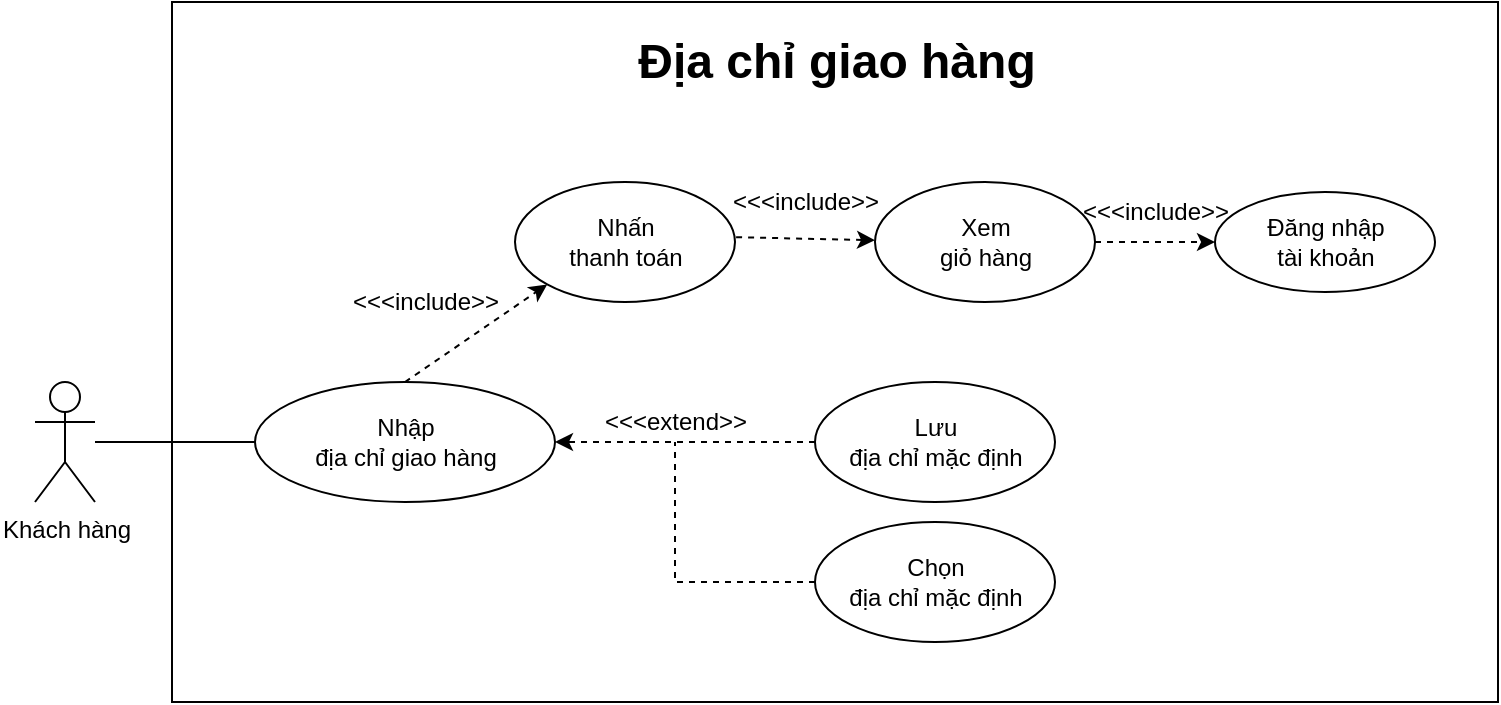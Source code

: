 <mxfile version="13.0.1" type="device" pages="3"><diagram id="4OD0_DVe3Bw9kGk0gl2-" name="usecase1"><mxGraphModel dx="1035" dy="531" grid="1" gridSize="10" guides="1" tooltips="1" connect="1" arrows="1" fold="1" page="1" pageScale="1" pageWidth="850" pageHeight="1100" math="0" shadow="0"><root><mxCell id="0"/><mxCell id="1" parent="0"/><mxCell id="9BuSd-ORyazihVW4_Uah-1" value="" style="whiteSpace=wrap;html=1;resizable=1;resizeWidth=1;resizeHeight=1;expand=1;" vertex="1" parent="1"><mxGeometry x="122" y="30" width="663" height="350" as="geometry"/></mxCell><mxCell id="9BuSd-ORyazihVW4_Uah-3" value="Khách hàng" style="shape=umlActor;verticalLabelPosition=bottom;labelBackgroundColor=#ffffff;verticalAlign=top;html=1;outlineConnect=0;" vertex="1" parent="1"><mxGeometry x="53.5" y="220" width="30" height="60" as="geometry"/></mxCell><mxCell id="9BuSd-ORyazihVW4_Uah-12" value="&lt;div&gt;Nhập &lt;br&gt;&lt;/div&gt;&lt;div&gt;địa chỉ giao hàng&lt;/div&gt;" style="ellipse;whiteSpace=wrap;html=1;" vertex="1" parent="1"><mxGeometry x="163.5" y="220" width="150" height="60" as="geometry"/></mxCell><mxCell id="9BuSd-ORyazihVW4_Uah-14" value="&lt;div&gt;Xem &lt;br&gt;&lt;/div&gt;&lt;div&gt;giỏ hàng&lt;/div&gt;" style="ellipse;whiteSpace=wrap;html=1;" vertex="1" parent="1"><mxGeometry x="473.5" y="120" width="110" height="60" as="geometry"/></mxCell><mxCell id="9BuSd-ORyazihVW4_Uah-28" value="&lt;div&gt;Nhấn&lt;br&gt;&lt;/div&gt;&lt;div&gt;thanh toán &lt;br&gt;&lt;/div&gt;" style="ellipse;whiteSpace=wrap;html=1;" vertex="1" parent="1"><mxGeometry x="293.5" y="120" width="110" height="60" as="geometry"/></mxCell><mxCell id="9BuSd-ORyazihVW4_Uah-18" value="&lt;div&gt;Đăng nhập&lt;/div&gt;&lt;div&gt; tài khoản&lt;/div&gt;" style="ellipse;whiteSpace=wrap;html=1;" vertex="1" parent="1"><mxGeometry x="643.5" y="125" width="110" height="50" as="geometry"/></mxCell><mxCell id="9BuSd-ORyazihVW4_Uah-20" value="Địa chỉ giao hàng" style="text;strokeColor=none;fillColor=none;html=1;fontSize=24;fontStyle=1;verticalAlign=middle;align=center;" vertex="1" parent="1"><mxGeometry x="403.5" y="40" width="100" height="40" as="geometry"/></mxCell><mxCell id="9BuSd-ORyazihVW4_Uah-21" value="&amp;lt;&amp;lt;&amp;lt;include&amp;gt;&amp;gt;" style="text;html=1;strokeColor=none;fillColor=none;align=center;verticalAlign=middle;whiteSpace=wrap;rounded=0;" vertex="1" parent="1"><mxGeometry x="593.5" y="125" width="40" height="20" as="geometry"/></mxCell><mxCell id="9BuSd-ORyazihVW4_Uah-22" value="&amp;lt;&amp;lt;&amp;lt;include&amp;gt;&amp;gt;" style="text;html=1;strokeColor=none;fillColor=none;align=center;verticalAlign=middle;whiteSpace=wrap;rounded=0;" vertex="1" parent="1"><mxGeometry x="418.5" y="120" width="40" height="20" as="geometry"/></mxCell><mxCell id="9BuSd-ORyazihVW4_Uah-25" value="" style="endArrow=none;html=1;entryX=0;entryY=0.5;entryDx=0;entryDy=0;" edge="1" parent="1" source="9BuSd-ORyazihVW4_Uah-3" target="9BuSd-ORyazihVW4_Uah-12"><mxGeometry width="50" height="50" relative="1" as="geometry"><mxPoint x="173.5" y="130" as="sourcePoint"/><mxPoint x="223.5" y="80" as="targetPoint"/></mxGeometry></mxCell><mxCell id="9BuSd-ORyazihVW4_Uah-26" value="" style="endArrow=classic;html=1;dashed=1;exitX=1;exitY=0.5;exitDx=0;exitDy=0;entryX=0;entryY=0.5;entryDx=0;entryDy=0;" edge="1" parent="1" source="9BuSd-ORyazihVW4_Uah-14" target="9BuSd-ORyazihVW4_Uah-18"><mxGeometry width="50" height="50" relative="1" as="geometry"><mxPoint x="493.505" y="148.938" as="sourcePoint"/><mxPoint x="570.839" y="111.063" as="targetPoint"/></mxGeometry></mxCell><mxCell id="9BuSd-ORyazihVW4_Uah-27" value="&lt;div&gt;Lưu &lt;br&gt;&lt;/div&gt;&lt;div&gt;địa chỉ mặc định&lt;br&gt;&lt;/div&gt;" style="ellipse;whiteSpace=wrap;html=1;" vertex="1" parent="1"><mxGeometry x="443.5" y="220" width="120" height="60" as="geometry"/></mxCell><mxCell id="9BuSd-ORyazihVW4_Uah-31" value="" style="endArrow=classic;html=1;dashed=1;exitX=1.005;exitY=0.46;exitDx=0;exitDy=0;exitPerimeter=0;" edge="1" parent="1" source="9BuSd-ORyazihVW4_Uah-28" target="9BuSd-ORyazihVW4_Uah-14"><mxGeometry width="50" height="50" relative="1" as="geometry"><mxPoint x="461.411" y="158.787" as="sourcePoint"/><mxPoint x="529.487" y="122.678" as="targetPoint"/></mxGeometry></mxCell><mxCell id="9BuSd-ORyazihVW4_Uah-32" value="&amp;lt;&amp;lt;&amp;lt;include&amp;gt;&amp;gt;" style="text;html=1;strokeColor=none;fillColor=none;align=center;verticalAlign=middle;whiteSpace=wrap;rounded=0;" vertex="1" parent="1"><mxGeometry x="228.5" y="170" width="40" height="20" as="geometry"/></mxCell><mxCell id="9BuSd-ORyazihVW4_Uah-33" value="" style="endArrow=classic;html=1;dashed=1;exitX=0.5;exitY=0;exitDx=0;exitDy=0;entryX=0;entryY=1;entryDx=0;entryDy=0;" edge="1" parent="1" source="9BuSd-ORyazihVW4_Uah-12" target="9BuSd-ORyazihVW4_Uah-28"><mxGeometry width="50" height="50" relative="1" as="geometry"><mxPoint x="313.501" y="219.997" as="sourcePoint"/><mxPoint x="373.296" y="191.013" as="targetPoint"/></mxGeometry></mxCell><mxCell id="9BuSd-ORyazihVW4_Uah-34" value="" style="endArrow=classic;html=1;dashed=1;exitX=0;exitY=0.5;exitDx=0;exitDy=0;entryX=1;entryY=0.5;entryDx=0;entryDy=0;" edge="1" parent="1" source="9BuSd-ORyazihVW4_Uah-27" target="9BuSd-ORyazihVW4_Uah-12"><mxGeometry width="50" height="50" relative="1" as="geometry"><mxPoint x="302.39" y="350.0" as="sourcePoint"/><mxPoint x="373.499" y="301.213" as="targetPoint"/></mxGeometry></mxCell><mxCell id="9BuSd-ORyazihVW4_Uah-35" value="&amp;lt;&amp;lt;&amp;lt;extend&amp;gt;&amp;gt;" style="text;html=1;strokeColor=none;fillColor=none;align=center;verticalAlign=middle;whiteSpace=wrap;rounded=0;" vertex="1" parent="1"><mxGeometry x="353.5" y="230" width="40" height="20" as="geometry"/></mxCell><mxCell id="9BuSd-ORyazihVW4_Uah-54" value="" style="rounded=0;orthogonalLoop=1;jettySize=auto;html=1;endArrow=none;endFill=0;entryX=0.5;entryY=1;entryDx=0;entryDy=0;dashed=1;edgeStyle=orthogonalEdgeStyle;" edge="1" parent="1" source="9BuSd-ORyazihVW4_Uah-52" target="9BuSd-ORyazihVW4_Uah-35"><mxGeometry relative="1" as="geometry"><mxPoint x="353.5" y="320.0" as="targetPoint"/></mxGeometry></mxCell><mxCell id="9BuSd-ORyazihVW4_Uah-52" value="&lt;div&gt;Chọn &lt;br&gt;&lt;/div&gt;&lt;div&gt;địa chỉ mặc định&lt;br&gt;&lt;/div&gt;" style="ellipse;whiteSpace=wrap;html=1;" vertex="1" parent="1"><mxGeometry x="443.5" y="290" width="120" height="60" as="geometry"/></mxCell></root></mxGraphModel></diagram><diagram id="ptssnIx615_VuWhtZI76" name="usecase2"><mxGraphModel dx="880" dy="451" grid="1" gridSize="10" guides="1" tooltips="1" connect="1" arrows="1" fold="1" page="1" pageScale="1" pageWidth="850" pageHeight="1100" math="0" shadow="0"><root><mxCell id="Jzq1xagr0u7CVlTdhDcG-0"/><mxCell id="Jzq1xagr0u7CVlTdhDcG-1" parent="Jzq1xagr0u7CVlTdhDcG-0"/><mxCell id="ESvvrTZGQCT5TZj05NjV-0" value="" style="rounded=0;whiteSpace=wrap;html=1;" vertex="1" parent="Jzq1xagr0u7CVlTdhDcG-1"><mxGeometry x="94.25" y="430" width="661.5" height="650" as="geometry"/></mxCell><mxCell id="ESvvrTZGQCT5TZj05NjV-1" value="" style="edgeStyle=elbowEdgeStyle;rounded=0;orthogonalLoop=1;jettySize=auto;html=1;endArrow=classic;endFill=1;dashed=1;" edge="1" parent="Jzq1xagr0u7CVlTdhDcG-1" source="ESvvrTZGQCT5TZj05NjV-2" target="ESvvrTZGQCT5TZj05NjV-18"><mxGeometry relative="1" as="geometry"/></mxCell><mxCell id="ESvvrTZGQCT5TZj05NjV-2" value="&lt;div&gt;Chọn&lt;/div&gt;&lt;div&gt;phương thức thanh toán&lt;br&gt;&lt;/div&gt;" style="ellipse;whiteSpace=wrap;html=1;" vertex="1" parent="Jzq1xagr0u7CVlTdhDcG-1"><mxGeometry x="126.5" y="671" width="150" height="70" as="geometry"/></mxCell><mxCell id="ESvvrTZGQCT5TZj05NjV-3" value="" style="rounded=0;orthogonalLoop=1;jettySize=auto;html=1;endArrow=block;endFill=0;entryX=0.69;entryY=0.011;entryDx=0;entryDy=0;entryPerimeter=0;" edge="1" parent="Jzq1xagr0u7CVlTdhDcG-1" source="ESvvrTZGQCT5TZj05NjV-4" target="ESvvrTZGQCT5TZj05NjV-2"><mxGeometry relative="1" as="geometry"><mxPoint x="270.0" y="816" as="targetPoint"/></mxGeometry></mxCell><mxCell id="ESvvrTZGQCT5TZj05NjV-4" value="&lt;div&gt;Trả bằng &lt;br&gt;&lt;/div&gt;&lt;div&gt;tiền mặt&lt;/div&gt;" style="ellipse;whiteSpace=wrap;html=1;" vertex="1" parent="Jzq1xagr0u7CVlTdhDcG-1"><mxGeometry x="290" y="521" width="120" height="60" as="geometry"/></mxCell><mxCell id="ESvvrTZGQCT5TZj05NjV-5" value="" style="edgeStyle=elbowEdgeStyle;rounded=0;orthogonalLoop=1;jettySize=auto;html=1;endArrow=classic;endFill=1;dashed=1;" edge="1" parent="Jzq1xagr0u7CVlTdhDcG-1" source="ESvvrTZGQCT5TZj05NjV-7" target="ESvvrTZGQCT5TZj05NjV-12"><mxGeometry relative="1" as="geometry"/></mxCell><mxCell id="ESvvrTZGQCT5TZj05NjV-6" value="" style="edgeStyle=none;rounded=0;orthogonalLoop=1;jettySize=auto;html=1;endArrow=block;endFill=0;" edge="1" parent="Jzq1xagr0u7CVlTdhDcG-1" source="ESvvrTZGQCT5TZj05NjV-7" target="ESvvrTZGQCT5TZj05NjV-2"><mxGeometry relative="1" as="geometry"/></mxCell><mxCell id="ESvvrTZGQCT5TZj05NjV-7" value="&lt;div&gt;Trả bằng &lt;br&gt;&lt;/div&gt;&lt;div&gt;thẻ ngân hàng&lt;br&gt;&lt;/div&gt;" style="ellipse;whiteSpace=wrap;html=1;" vertex="1" parent="Jzq1xagr0u7CVlTdhDcG-1"><mxGeometry x="290" y="612" width="120" height="50" as="geometry"/></mxCell><mxCell id="ESvvrTZGQCT5TZj05NjV-8" value="" style="edgeStyle=none;rounded=0;orthogonalLoop=1;jettySize=auto;html=1;endArrow=block;endFill=0;entryX=0.727;entryY=0.947;entryDx=0;entryDy=0;entryPerimeter=0;exitX=0;exitY=0;exitDx=0;exitDy=0;" edge="1" parent="Jzq1xagr0u7CVlTdhDcG-1" source="ESvvrTZGQCT5TZj05NjV-10" target="ESvvrTZGQCT5TZj05NjV-2"><mxGeometry relative="1" as="geometry"><mxPoint x="263" y="865" as="targetPoint"/></mxGeometry></mxCell><mxCell id="ESvvrTZGQCT5TZj05NjV-9" value="" style="edgeStyle=none;rounded=0;orthogonalLoop=1;jettySize=auto;html=1;endArrow=classic;endFill=1;dashed=1;" edge="1" parent="Jzq1xagr0u7CVlTdhDcG-1" source="ESvvrTZGQCT5TZj05NjV-10" target="ESvvrTZGQCT5TZj05NjV-23"><mxGeometry relative="1" as="geometry"/></mxCell><mxCell id="ESvvrTZGQCT5TZj05NjV-10" value="&lt;div&gt;Trả bằng &lt;br&gt;&lt;/div&gt;&lt;div&gt;paypal&lt;br&gt;&lt;/div&gt;" style="ellipse;whiteSpace=wrap;html=1;" vertex="1" parent="Jzq1xagr0u7CVlTdhDcG-1"><mxGeometry x="300" y="910" width="120" height="50" as="geometry"/></mxCell><mxCell id="ESvvrTZGQCT5TZj05NjV-11" value="" style="edgeStyle=none;rounded=0;orthogonalLoop=1;jettySize=auto;html=1;endArrow=none;endFill=0;entryX=0.5;entryY=0.5;entryDx=0;entryDy=0;entryPerimeter=0;" edge="1" parent="Jzq1xagr0u7CVlTdhDcG-1" source="ESvvrTZGQCT5TZj05NjV-12" target="ESvvrTZGQCT5TZj05NjV-27"><mxGeometry relative="1" as="geometry"><mxPoint x="740" y="646.0" as="targetPoint"/></mxGeometry></mxCell><mxCell id="Zin9r82eFBBswPQdqQRn-3" value="" style="edgeStyle=none;rounded=0;orthogonalLoop=1;jettySize=auto;html=1;endArrow=classic;endFill=1;dashed=1;" edge="1" parent="Jzq1xagr0u7CVlTdhDcG-1" source="ESvvrTZGQCT5TZj05NjV-12" target="Zin9r82eFBBswPQdqQRn-1"><mxGeometry relative="1" as="geometry"/></mxCell><mxCell id="ESvvrTZGQCT5TZj05NjV-12" value="&lt;div&gt;Xác thực &lt;br&gt;&lt;/div&gt;&lt;div&gt;thẻ ATM&lt;br&gt;&lt;/div&gt;" style="ellipse;whiteSpace=wrap;html=1;" vertex="1" parent="Jzq1xagr0u7CVlTdhDcG-1"><mxGeometry x="480" y="612" width="120" height="50" as="geometry"/></mxCell><mxCell id="ESvvrTZGQCT5TZj05NjV-13" value="" style="edgeStyle=none;rounded=0;orthogonalLoop=1;jettySize=auto;html=1;endArrow=block;endFill=0;entryX=1;entryY=1;entryDx=0;entryDy=0;" edge="1" parent="Jzq1xagr0u7CVlTdhDcG-1" source="ESvvrTZGQCT5TZj05NjV-15" target="ESvvrTZGQCT5TZj05NjV-2"><mxGeometry relative="1" as="geometry"><mxPoint x="263" y="795" as="targetPoint"/></mxGeometry></mxCell><mxCell id="ESvvrTZGQCT5TZj05NjV-14" value="" style="edgeStyle=none;rounded=0;orthogonalLoop=1;jettySize=auto;html=1;endArrow=classic;endFill=1;dashed=1;" edge="1" parent="Jzq1xagr0u7CVlTdhDcG-1" source="ESvvrTZGQCT5TZj05NjV-15" target="ESvvrTZGQCT5TZj05NjV-21"><mxGeometry relative="1" as="geometry"/></mxCell><mxCell id="ESvvrTZGQCT5TZj05NjV-15" value="&lt;div&gt;Trả bằng &lt;br&gt;&lt;/div&gt;&lt;div&gt;visa&lt;br&gt;&lt;/div&gt;" style="ellipse;whiteSpace=wrap;html=1;" vertex="1" parent="Jzq1xagr0u7CVlTdhDcG-1"><mxGeometry x="291.5" y="821" width="120" height="50" as="geometry"/></mxCell><mxCell id="ESvvrTZGQCT5TZj05NjV-16" value="" style="edgeStyle=elbowEdgeStyle;rounded=0;orthogonalLoop=1;jettySize=auto;html=1;endArrow=none;endFill=0;" edge="1" parent="Jzq1xagr0u7CVlTdhDcG-1" source="ESvvrTZGQCT5TZj05NjV-17" target="ESvvrTZGQCT5TZj05NjV-2"><mxGeometry relative="1" as="geometry"/></mxCell><mxCell id="ESvvrTZGQCT5TZj05NjV-17" value="Khách hàng" style="shape=umlActor;verticalLabelPosition=bottom;labelBackgroundColor=#ffffff;verticalAlign=top;html=1;outlineConnect=0;" vertex="1" parent="Jzq1xagr0u7CVlTdhDcG-1"><mxGeometry x="30" y="676" width="30" height="60" as="geometry"/></mxCell><mxCell id="ESvvrTZGQCT5TZj05NjV-18" value="&lt;div&gt;Nhập &lt;br&gt;&lt;/div&gt;&lt;div&gt;địa chỉ giao hàng&lt;/div&gt;" style="ellipse;whiteSpace=wrap;html=1;" vertex="1" parent="Jzq1xagr0u7CVlTdhDcG-1"><mxGeometry x="120" y="480" width="150" height="60" as="geometry"/></mxCell><mxCell id="ESvvrTZGQCT5TZj05NjV-19" value="&amp;lt;&amp;lt;&amp;lt;include&amp;gt;&amp;gt;" style="text;html=1;strokeColor=none;fillColor=none;align=center;verticalAlign=middle;whiteSpace=wrap;rounded=0;" vertex="1" parent="Jzq1xagr0u7CVlTdhDcG-1"><mxGeometry x="140.0" y="590" width="40" height="20" as="geometry"/></mxCell><mxCell id="ESvvrTZGQCT5TZj05NjV-20" value="" style="edgeStyle=none;rounded=0;orthogonalLoop=1;jettySize=auto;html=1;endArrow=none;endFill=0;entryX=0.5;entryY=0.5;entryDx=0;entryDy=0;entryPerimeter=0;" edge="1" parent="Jzq1xagr0u7CVlTdhDcG-1" source="ESvvrTZGQCT5TZj05NjV-21" target="ESvvrTZGQCT5TZj05NjV-27"><mxGeometry relative="1" as="geometry"><mxPoint x="740" y="795" as="targetPoint"/></mxGeometry></mxCell><mxCell id="Zin9r82eFBBswPQdqQRn-4" value="" style="edgeStyle=none;rounded=0;orthogonalLoop=1;jettySize=auto;html=1;dashed=1;endArrow=classic;endFill=1;" edge="1" parent="Jzq1xagr0u7CVlTdhDcG-1" source="ESvvrTZGQCT5TZj05NjV-21" target="Zin9r82eFBBswPQdqQRn-1"><mxGeometry relative="1" as="geometry"/></mxCell><mxCell id="ESvvrTZGQCT5TZj05NjV-21" value="&lt;div&gt;Xác thực &lt;br&gt;&lt;/div&gt;&lt;div&gt;thẻ visa&lt;br&gt;&lt;/div&gt;" style="ellipse;whiteSpace=wrap;html=1;" vertex="1" parent="Jzq1xagr0u7CVlTdhDcG-1"><mxGeometry x="480" y="821" width="120" height="50" as="geometry"/></mxCell><mxCell id="ESvvrTZGQCT5TZj05NjV-22" value="" style="edgeStyle=none;rounded=0;orthogonalLoop=1;jettySize=auto;html=1;endArrow=none;endFill=0;entryX=0.5;entryY=0.5;entryDx=0;entryDy=0;entryPerimeter=0;" edge="1" parent="Jzq1xagr0u7CVlTdhDcG-1" source="ESvvrTZGQCT5TZj05NjV-23" target="ESvvrTZGQCT5TZj05NjV-28"><mxGeometry relative="1" as="geometry"><mxPoint x="740" y="885" as="targetPoint"/></mxGeometry></mxCell><mxCell id="Zin9r82eFBBswPQdqQRn-8" value="" style="edgeStyle=none;rounded=0;orthogonalLoop=1;jettySize=auto;html=1;dashed=1;endArrow=classic;endFill=1;" edge="1" parent="Jzq1xagr0u7CVlTdhDcG-1" source="ESvvrTZGQCT5TZj05NjV-23" target="Zin9r82eFBBswPQdqQRn-7"><mxGeometry relative="1" as="geometry"/></mxCell><mxCell id="ESvvrTZGQCT5TZj05NjV-23" value="&lt;div&gt;Xác thực &lt;br&gt;&lt;/div&gt;&lt;div&gt;tài khoản paypal&lt;br&gt;&lt;/div&gt;" style="ellipse;whiteSpace=wrap;html=1;" vertex="1" parent="Jzq1xagr0u7CVlTdhDcG-1"><mxGeometry x="490" y="910" width="120" height="50" as="geometry"/></mxCell><mxCell id="ESvvrTZGQCT5TZj05NjV-24" value="&amp;lt;&amp;lt;&amp;lt;include&amp;gt;&amp;gt;" style="text;html=1;strokeColor=none;fillColor=none;align=center;verticalAlign=middle;whiteSpace=wrap;rounded=0;" vertex="1" parent="Jzq1xagr0u7CVlTdhDcG-1"><mxGeometry x="425" y="612" width="40" height="20" as="geometry"/></mxCell><mxCell id="ESvvrTZGQCT5TZj05NjV-25" value="&amp;lt;&amp;lt;&amp;lt;include&amp;gt;&amp;gt;" style="text;html=1;strokeColor=none;fillColor=none;align=center;verticalAlign=middle;whiteSpace=wrap;rounded=0;" vertex="1" parent="Jzq1xagr0u7CVlTdhDcG-1"><mxGeometry x="428.5" y="821" width="40" height="20" as="geometry"/></mxCell><mxCell id="ESvvrTZGQCT5TZj05NjV-26" value="&amp;lt;&amp;lt;&amp;lt;include&amp;gt;&amp;gt;" style="text;html=1;strokeColor=none;fillColor=none;align=center;verticalAlign=middle;whiteSpace=wrap;rounded=0;" vertex="1" parent="Jzq1xagr0u7CVlTdhDcG-1"><mxGeometry x="438.5" y="910" width="40" height="20" as="geometry"/></mxCell><mxCell id="ESvvrTZGQCT5TZj05NjV-27" value="Ngân hàng" style="shape=umlActor;verticalLabelPosition=bottom;labelBackgroundColor=#ffffff;verticalAlign=top;html=1;outlineConnect=0;" vertex="1" parent="Jzq1xagr0u7CVlTdhDcG-1"><mxGeometry x="785" y="681" width="30" height="60" as="geometry"/></mxCell><mxCell id="ESvvrTZGQCT5TZj05NjV-28" value="Paypal" style="shape=umlActor;verticalLabelPosition=bottom;labelBackgroundColor=#ffffff;verticalAlign=top;html=1;outlineConnect=0;" vertex="1" parent="Jzq1xagr0u7CVlTdhDcG-1"><mxGeometry x="785" y="855" width="30" height="60" as="geometry"/></mxCell><mxCell id="ESvvrTZGQCT5TZj05NjV-29" value="Phương thức thanh toán" style="text;strokeColor=none;fillColor=none;html=1;fontSize=24;fontStyle=1;verticalAlign=middle;align=center;" vertex="1" parent="Jzq1xagr0u7CVlTdhDcG-1"><mxGeometry x="358.5" y="440" width="100" height="40" as="geometry"/></mxCell><mxCell id="Zin9r82eFBBswPQdqQRn-1" value="&lt;div&gt;Nhập&lt;/div&gt;&lt;div&gt;thông tin thẻ&lt;br&gt;&lt;/div&gt;" style="ellipse;whiteSpace=wrap;html=1;" vertex="1" parent="Jzq1xagr0u7CVlTdhDcG-1"><mxGeometry x="480" y="710" width="120" height="50" as="geometry"/></mxCell><mxCell id="Zin9r82eFBBswPQdqQRn-5" value="&amp;lt;&amp;lt;&amp;lt;include&amp;gt;&amp;gt;" style="text;html=1;strokeColor=none;fillColor=none;align=center;verticalAlign=middle;whiteSpace=wrap;rounded=0;" vertex="1" parent="Jzq1xagr0u7CVlTdhDcG-1"><mxGeometry x="480" y="681" width="40" height="20" as="geometry"/></mxCell><mxCell id="Zin9r82eFBBswPQdqQRn-6" value="&amp;lt;&amp;lt;&amp;lt;include&amp;gt;&amp;gt;" style="text;html=1;strokeColor=none;fillColor=none;align=center;verticalAlign=middle;whiteSpace=wrap;rounded=0;" vertex="1" parent="Jzq1xagr0u7CVlTdhDcG-1"><mxGeometry x="480" y="780" width="40" height="20" as="geometry"/></mxCell><mxCell id="Zin9r82eFBBswPQdqQRn-7" value="&lt;div&gt;Nhập &lt;br&gt;&lt;/div&gt;&lt;div&gt;thông tin tài khoản&lt;/div&gt;" style="ellipse;whiteSpace=wrap;html=1;" vertex="1" parent="Jzq1xagr0u7CVlTdhDcG-1"><mxGeometry x="490" y="1019" width="120" height="50" as="geometry"/></mxCell><mxCell id="Zin9r82eFBBswPQdqQRn-9" value="&amp;lt;&amp;lt;&amp;lt;include&amp;gt;&amp;gt;" style="text;html=1;strokeColor=none;fillColor=none;align=center;verticalAlign=middle;whiteSpace=wrap;rounded=0;" vertex="1" parent="Jzq1xagr0u7CVlTdhDcG-1"><mxGeometry x="490" y="979" width="40" height="20" as="geometry"/></mxCell></root></mxGraphModel></diagram><diagram id="58fG3SX9Xp_YuZ4qrJNR" name="class-diagram"><mxGraphModel dx="1257" dy="644" grid="1" gridSize="10" guides="1" tooltips="1" connect="1" arrows="1" fold="1" page="1" pageScale="1" pageWidth="850" pageHeight="1100" math="0" shadow="0"><root><mxCell id="E-j3WFQlnW1KaPMvSRza-0"/><mxCell id="E-j3WFQlnW1KaPMvSRza-1" parent="E-j3WFQlnW1KaPMvSRza-0"/><mxCell id="E-j3WFQlnW1KaPMvSRza-73" value="" style="edgeStyle=none;rounded=0;orthogonalLoop=1;jettySize=auto;html=1;dashed=1;endArrow=classic;endFill=1;entryX=0.5;entryY=0;entryDx=0;entryDy=0;" edge="1" parent="E-j3WFQlnW1KaPMvSRza-1" source="E-j3WFQlnW1KaPMvSRza-2" target="E-j3WFQlnW1KaPMvSRza-27"><mxGeometry relative="1" as="geometry"><mxPoint x="464" y="270" as="targetPoint"/></mxGeometry></mxCell><mxCell id="E-j3WFQlnW1KaPMvSRza-100" value="" style="edgeStyle=none;rounded=0;orthogonalLoop=1;jettySize=auto;html=1;endArrow=block;endFill=0;" edge="1" parent="E-j3WFQlnW1KaPMvSRza-1" source="E-j3WFQlnW1KaPMvSRza-92" target="E-j3WFQlnW1KaPMvSRza-99"><mxGeometry relative="1" as="geometry"/></mxCell><mxCell id="E-j3WFQlnW1KaPMvSRza-102" value="" style="edgeStyle=none;rounded=0;orthogonalLoop=1;jettySize=auto;html=1;endArrow=block;endFill=0;entryX=0.5;entryY=0;entryDx=0;entryDy=0;" edge="1" parent="E-j3WFQlnW1KaPMvSRza-1" source="E-j3WFQlnW1KaPMvSRza-97" target="E-j3WFQlnW1KaPMvSRza-99"><mxGeometry relative="1" as="geometry"><mxPoint x="720" y="609" as="targetPoint"/></mxGeometry></mxCell><mxCell id="E-j3WFQlnW1KaPMvSRza-123" value="" style="edgeStyle=none;rounded=0;orthogonalLoop=1;jettySize=auto;html=1;endArrow=block;endFill=0;entryX=0.498;entryY=1.013;entryDx=0;entryDy=0;entryPerimeter=0;" edge="1" parent="E-j3WFQlnW1KaPMvSRza-1" source="E-j3WFQlnW1KaPMvSRza-115" target="_R7bi3aoNONOZUvsn7OB-8"><mxGeometry relative="1" as="geometry"><mxPoint x="710" y="478" as="targetPoint"/></mxGeometry></mxCell><mxCell id="E-j3WFQlnW1KaPMvSRza-132" value="" style="edgeStyle=none;rounded=0;orthogonalLoop=1;jettySize=auto;html=1;endArrow=block;endFill=0;entryX=0.5;entryY=1;entryDx=0;entryDy=0;" edge="1" parent="E-j3WFQlnW1KaPMvSRza-1" source="E-j3WFQlnW1KaPMvSRza-124" target="E-j3WFQlnW1KaPMvSRza-143"><mxGeometry relative="1" as="geometry"><mxPoint x="590" y="510" as="targetPoint"/></mxGeometry></mxCell><mxCell id="E-j3WFQlnW1KaPMvSRza-151" value="" style="edgeStyle=none;rounded=0;orthogonalLoop=1;jettySize=auto;html=1;endArrow=classic;endFill=1;dashed=1;entryX=0.5;entryY=0;entryDx=0;entryDy=0;" edge="1" parent="E-j3WFQlnW1KaPMvSRza-1" source="E-j3WFQlnW1KaPMvSRza-124" target="E-j3WFQlnW1KaPMvSRza-92"><mxGeometry relative="1" as="geometry"><mxPoint x="660" y="583" as="targetPoint"/></mxGeometry></mxCell><mxCell id="_R7bi3aoNONOZUvsn7OB-5" value="" style="edgeStyle=none;rounded=0;orthogonalLoop=1;jettySize=auto;html=1;dashed=1;endArrow=classic;endFill=1;entryX=0.5;entryY=0;entryDx=0;entryDy=0;" edge="1" parent="E-j3WFQlnW1KaPMvSRza-1" source="E-j3WFQlnW1KaPMvSRza-115" target="E-j3WFQlnW1KaPMvSRza-97"><mxGeometry relative="1" as="geometry"><mxPoint x="710" y="758" as="targetPoint"/></mxGeometry></mxCell><mxCell id="E-j3WFQlnW1KaPMvSRza-143" value="&lt;&lt;interface&gt;&gt;&#xA;UserService&#xA;" style="swimlane;fontStyle=1;align=center;verticalAlign=top;childLayout=stackLayout;horizontal=1;startSize=44;horizontalStack=0;resizeParent=1;resizeParentMax=0;resizeLast=0;collapsible=1;marginBottom=0;" vertex="1" parent="E-j3WFQlnW1KaPMvSRza-1"><mxGeometry x="370" y="450" width="200" height="78" as="geometry"/></mxCell><mxCell id="E-j3WFQlnW1KaPMvSRza-145" value="" style="line;strokeWidth=1;fillColor=none;align=left;verticalAlign=middle;spacingTop=-1;spacingLeft=3;spacingRight=3;rotatable=0;labelPosition=right;points=[];portConstraint=eastwest;" vertex="1" parent="E-j3WFQlnW1KaPMvSRza-143"><mxGeometry y="44" width="200" height="8" as="geometry"/></mxCell><mxCell id="E-j3WFQlnW1KaPMvSRza-146" value="+ findById(id: long): User" style="text;strokeColor=none;fillColor=none;align=left;verticalAlign=top;spacingLeft=4;spacingRight=4;overflow=hidden;rotatable=0;points=[[0,0.5],[1,0.5]];portConstraint=eastwest;" vertex="1" parent="E-j3WFQlnW1KaPMvSRza-143"><mxGeometry y="52" width="200" height="26" as="geometry"/></mxCell><mxCell id="_R7bi3aoNONOZUvsn7OB-9" value="PaymentController" style="swimlane;fontStyle=1;align=center;verticalAlign=top;childLayout=stackLayout;horizontal=1;startSize=26;horizontalStack=0;resizeParent=1;resizeParentMax=0;resizeLast=0;collapsible=1;marginBottom=0;" vertex="1" parent="E-j3WFQlnW1KaPMvSRza-1"><mxGeometry x="100" y="180" width="230" height="190" as="geometry"/></mxCell><mxCell id="_R7bi3aoNONOZUvsn7OB-10" value="- userService: UserService" style="text;strokeColor=none;fillColor=none;align=left;verticalAlign=top;spacingLeft=4;spacingRight=4;overflow=hidden;rotatable=0;points=[[0,0.5],[1,0.5]];portConstraint=eastwest;" vertex="1" parent="_R7bi3aoNONOZUvsn7OB-9"><mxGeometry y="26" width="230" height="26" as="geometry"/></mxCell><mxCell id="_R7bi3aoNONOZUvsn7OB-13" value="- addressService: AddressService" style="text;strokeColor=none;fillColor=none;align=left;verticalAlign=top;spacingLeft=4;spacingRight=4;overflow=hidden;rotatable=0;points=[[0,0.5],[1,0.5]];portConstraint=eastwest;" vertex="1" parent="_R7bi3aoNONOZUvsn7OB-9"><mxGeometry y="52" width="230" height="26" as="geometry"/></mxCell><mxCell id="_R7bi3aoNONOZUvsn7OB-21" value="- paypalService: PaymentService" style="text;strokeColor=none;fillColor=none;align=left;verticalAlign=top;spacingLeft=4;spacingRight=4;overflow=hidden;rotatable=0;points=[[0,0.5],[1,0.5]];portConstraint=eastwest;" vertex="1" parent="_R7bi3aoNONOZUvsn7OB-9"><mxGeometry y="78" width="230" height="26" as="geometry"/></mxCell><mxCell id="_R7bi3aoNONOZUvsn7OB-22" value="- visaService: PaymentService" style="text;strokeColor=none;fillColor=none;align=left;verticalAlign=top;spacingLeft=4;spacingRight=4;overflow=hidden;rotatable=0;points=[[0,0.5],[1,0.5]];portConstraint=eastwest;" vertex="1" parent="_R7bi3aoNONOZUvsn7OB-9"><mxGeometry y="104" width="230" height="26" as="geometry"/></mxCell><mxCell id="_R7bi3aoNONOZUvsn7OB-23" value="- atmService: PaymentService" style="text;strokeColor=none;fillColor=none;align=left;verticalAlign=top;spacingLeft=4;spacingRight=4;overflow=hidden;rotatable=0;points=[[0,0.5],[1,0.5]];portConstraint=eastwest;" vertex="1" parent="_R7bi3aoNONOZUvsn7OB-9"><mxGeometry y="130" width="230" height="26" as="geometry"/></mxCell><mxCell id="_R7bi3aoNONOZUvsn7OB-11" value="" style="line;strokeWidth=1;fillColor=none;align=left;verticalAlign=middle;spacingTop=-1;spacingLeft=3;spacingRight=3;rotatable=0;labelPosition=right;points=[];portConstraint=eastwest;" vertex="1" parent="_R7bi3aoNONOZUvsn7OB-9"><mxGeometry y="156" width="230" height="8" as="geometry"/></mxCell><mxCell id="_R7bi3aoNONOZUvsn7OB-12" value="+ method(type): type" style="text;strokeColor=none;fillColor=none;align=left;verticalAlign=top;spacingLeft=4;spacingRight=4;overflow=hidden;rotatable=0;points=[[0,0.5],[1,0.5]];portConstraint=eastwest;" vertex="1" parent="_R7bi3aoNONOZUvsn7OB-9"><mxGeometry y="164" width="230" height="26" as="geometry"/></mxCell><mxCell id="_R7bi3aoNONOZUvsn7OB-14" value="&lt;&lt;interface&gt;&gt;&#xA;PaymentService&#xA;" style="swimlane;fontStyle=1;align=center;verticalAlign=top;childLayout=stackLayout;horizontal=1;startSize=44;horizontalStack=0;resizeParent=1;resizeParentMax=0;resizeLast=0;collapsible=1;marginBottom=0;" vertex="1" parent="E-j3WFQlnW1KaPMvSRza-1"><mxGeometry x="630" y="120" width="200" height="78" as="geometry"/></mxCell><mxCell id="_R7bi3aoNONOZUvsn7OB-15" value="" style="line;strokeWidth=1;fillColor=none;align=left;verticalAlign=middle;spacingTop=-1;spacingLeft=3;spacingRight=3;rotatable=0;labelPosition=right;points=[];portConstraint=eastwest;" vertex="1" parent="_R7bi3aoNONOZUvsn7OB-14"><mxGeometry y="44" width="200" height="8" as="geometry"/></mxCell><mxCell id="_R7bi3aoNONOZUvsn7OB-16" value="+ pay(): boolean" style="text;strokeColor=none;fillColor=none;align=left;verticalAlign=top;spacingLeft=4;spacingRight=4;overflow=hidden;rotatable=0;points=[[0,0.5],[1,0.5]];portConstraint=eastwest;" vertex="1" parent="_R7bi3aoNONOZUvsn7OB-14"><mxGeometry y="52" width="200" height="26" as="geometry"/></mxCell><mxCell id="E-j3WFQlnW1KaPMvSRza-99" value="&lt;&lt;interface&gt;&gt;&#xA;JpaRepository&#xA;" style="swimlane;fontStyle=1;childLayout=stackLayout;horizontal=1;startSize=48;fillColor=none;horizontalStack=0;resizeParent=1;resizeParentMax=0;resizeLast=0;collapsible=1;marginBottom=0;" vertex="1" parent="E-j3WFQlnW1KaPMvSRza-1"><mxGeometry x="530" y="830" width="140" height="59" as="geometry"/></mxCell><mxCell id="E-j3WFQlnW1KaPMvSRza-97" value="&lt;&lt;interface&gt;&gt;&#xA;AddressRepository&#xA;" style="swimlane;fontStyle=1;childLayout=stackLayout;horizontal=1;startSize=48;fillColor=none;horizontalStack=0;resizeParent=1;resizeParentMax=0;resizeLast=0;collapsible=1;marginBottom=0;" vertex="1" parent="E-j3WFQlnW1KaPMvSRza-1"><mxGeometry x="640" y="710" width="140" height="60" as="geometry"/></mxCell><mxCell id="E-j3WFQlnW1KaPMvSRza-92" value="&lt;&lt;interface&gt;&gt;&#xA;UserRepository&#xA;" style="swimlane;fontStyle=1;childLayout=stackLayout;horizontal=1;startSize=48;fillColor=none;horizontalStack=0;resizeParent=1;resizeParentMax=0;resizeLast=0;collapsible=1;marginBottom=0;" vertex="1" parent="E-j3WFQlnW1KaPMvSRza-1"><mxGeometry x="400" y="710" width="140" height="60" as="geometry"/></mxCell><mxCell id="E-j3WFQlnW1KaPMvSRza-124" value="UserServiceImpl" style="swimlane;fontStyle=1;align=center;verticalAlign=top;childLayout=stackLayout;horizontal=1;startSize=26;horizontalStack=0;resizeParent=1;resizeParentMax=0;resizeLast=0;collapsible=1;marginBottom=0;" vertex="1" parent="E-j3WFQlnW1KaPMvSRza-1"><mxGeometry x="370" y="580" width="200" height="86" as="geometry"/></mxCell><mxCell id="E-j3WFQlnW1KaPMvSRza-125" value="- userRepository: UserRepository" style="text;strokeColor=none;fillColor=none;align=left;verticalAlign=top;spacingLeft=4;spacingRight=4;overflow=hidden;rotatable=0;points=[[0,0.5],[1,0.5]];portConstraint=eastwest;" vertex="1" parent="E-j3WFQlnW1KaPMvSRza-124"><mxGeometry y="26" width="200" height="26" as="geometry"/></mxCell><mxCell id="E-j3WFQlnW1KaPMvSRza-126" value="" style="line;strokeWidth=1;fillColor=none;align=left;verticalAlign=middle;spacingTop=-1;spacingLeft=3;spacingRight=3;rotatable=0;labelPosition=right;points=[];portConstraint=eastwest;" vertex="1" parent="E-j3WFQlnW1KaPMvSRza-124"><mxGeometry y="52" width="200" height="8" as="geometry"/></mxCell><mxCell id="E-j3WFQlnW1KaPMvSRza-127" value="+ findById(id: long): User" style="text;strokeColor=none;fillColor=none;align=left;verticalAlign=top;spacingLeft=4;spacingRight=4;overflow=hidden;rotatable=0;points=[[0,0.5],[1,0.5]];portConstraint=eastwest;" vertex="1" parent="E-j3WFQlnW1KaPMvSRza-124"><mxGeometry y="60" width="200" height="26" as="geometry"/></mxCell><mxCell id="E-j3WFQlnW1KaPMvSRza-115" value="AddressServiceImpl" style="swimlane;fontStyle=1;align=center;verticalAlign=top;childLayout=stackLayout;horizontal=1;startSize=26;horizontalStack=0;resizeParent=1;resizeParentMax=0;resizeLast=0;collapsible=1;marginBottom=0;" vertex="1" parent="E-j3WFQlnW1KaPMvSRza-1"><mxGeometry x="600" y="580" width="220" height="86" as="geometry"/></mxCell><mxCell id="E-j3WFQlnW1KaPMvSRza-116" value="- addressRepository: AddressRepository" style="text;strokeColor=none;fillColor=none;align=left;verticalAlign=top;spacingLeft=4;spacingRight=4;overflow=hidden;rotatable=0;points=[[0,0.5],[1,0.5]];portConstraint=eastwest;" vertex="1" parent="E-j3WFQlnW1KaPMvSRza-115"><mxGeometry y="26" width="220" height="26" as="geometry"/></mxCell><mxCell id="E-j3WFQlnW1KaPMvSRza-117" value="" style="line;strokeWidth=1;fillColor=none;align=left;verticalAlign=middle;spacingTop=-1;spacingLeft=3;spacingRight=3;rotatable=0;labelPosition=right;points=[];portConstraint=eastwest;" vertex="1" parent="E-j3WFQlnW1KaPMvSRza-115"><mxGeometry y="52" width="220" height="8" as="geometry"/></mxCell><mxCell id="E-j3WFQlnW1KaPMvSRza-118" value="+ update(address: Address): void" style="text;strokeColor=none;fillColor=none;align=left;verticalAlign=top;spacingLeft=4;spacingRight=4;overflow=hidden;rotatable=0;points=[[0,0.5],[1,0.5]];portConstraint=eastwest;" vertex="1" parent="E-j3WFQlnW1KaPMvSRza-115"><mxGeometry y="60" width="220" height="26" as="geometry"/></mxCell><mxCell id="_R7bi3aoNONOZUvsn7OB-6" value="&lt;&lt;interface&gt;&gt;&#xA;AddressService&#xA;" style="swimlane;fontStyle=1;align=center;verticalAlign=top;childLayout=stackLayout;horizontal=1;startSize=44;horizontalStack=0;resizeParent=1;resizeParentMax=0;resizeLast=0;collapsible=1;marginBottom=0;" vertex="1" parent="E-j3WFQlnW1KaPMvSRza-1"><mxGeometry x="610" y="450" width="200" height="78" as="geometry"/></mxCell><mxCell id="_R7bi3aoNONOZUvsn7OB-7" value="" style="line;strokeWidth=1;fillColor=none;align=left;verticalAlign=middle;spacingTop=-1;spacingLeft=3;spacingRight=3;rotatable=0;labelPosition=right;points=[];portConstraint=eastwest;" vertex="1" parent="_R7bi3aoNONOZUvsn7OB-6"><mxGeometry y="44" width="200" height="8" as="geometry"/></mxCell><mxCell id="_R7bi3aoNONOZUvsn7OB-8" value="+ update(address: Address): void" style="text;strokeColor=none;fillColor=none;align=left;verticalAlign=top;spacingLeft=4;spacingRight=4;overflow=hidden;rotatable=0;points=[[0,0.5],[1,0.5]];portConstraint=eastwest;" vertex="1" parent="_R7bi3aoNONOZUvsn7OB-6"><mxGeometry y="52" width="200" height="26" as="geometry"/></mxCell><mxCell id="E-j3WFQlnW1KaPMvSRza-2" value="User" style="swimlane;fontStyle=1;align=center;verticalAlign=top;childLayout=stackLayout;horizontal=1;startSize=26;horizontalStack=0;resizeParent=1;resizeParentMax=0;resizeLast=0;collapsible=1;marginBottom=0;" vertex="1" collapsed="1" parent="E-j3WFQlnW1KaPMvSRza-1"><mxGeometry x="90" y="490" width="100" height="26" as="geometry"><mxRectangle x="180" y="500" width="300" height="550" as="alternateBounds"/></mxGeometry></mxCell><mxCell id="E-j3WFQlnW1KaPMvSRza-3" value="- id: long" style="text;strokeColor=none;fillColor=none;align=left;verticalAlign=top;spacingLeft=4;spacingRight=4;overflow=hidden;rotatable=0;points=[[0,0.5],[1,0.5]];portConstraint=eastwest;" vertex="1" parent="E-j3WFQlnW1KaPMvSRza-2"><mxGeometry y="26" width="100" height="26" as="geometry"/></mxCell><mxCell id="E-j3WFQlnW1KaPMvSRza-14" value="- firstName: string" style="text;strokeColor=none;fillColor=none;align=left;verticalAlign=top;spacingLeft=4;spacingRight=4;overflow=hidden;rotatable=0;points=[[0,0.5],[1,0.5]];portConstraint=eastwest;" vertex="1" parent="E-j3WFQlnW1KaPMvSRza-2"><mxGeometry y="52" width="100" height="26" as="geometry"/></mxCell><mxCell id="E-j3WFQlnW1KaPMvSRza-13" value="- lastName: string" style="text;strokeColor=none;fillColor=none;align=left;verticalAlign=top;spacingLeft=4;spacingRight=4;overflow=hidden;rotatable=0;points=[[0,0.5],[1,0.5]];portConstraint=eastwest;" vertex="1" parent="E-j3WFQlnW1KaPMvSRza-2"><mxGeometry y="78" width="100" height="26" as="geometry"/></mxCell><mxCell id="E-j3WFQlnW1KaPMvSRza-21" value="- email: string" style="text;strokeColor=none;fillColor=none;align=left;verticalAlign=top;spacingLeft=4;spacingRight=4;overflow=hidden;rotatable=0;points=[[0,0.5],[1,0.5]];portConstraint=eastwest;" vertex="1" parent="E-j3WFQlnW1KaPMvSRza-2"><mxGeometry y="104" width="100" height="26" as="geometry"/></mxCell><mxCell id="E-j3WFQlnW1KaPMvSRza-22" value="- phoneNumber: string" style="text;strokeColor=none;fillColor=none;align=left;verticalAlign=top;spacingLeft=4;spacingRight=4;overflow=hidden;rotatable=0;points=[[0,0.5],[1,0.5]];portConstraint=eastwest;" vertex="1" parent="E-j3WFQlnW1KaPMvSRza-2"><mxGeometry y="130" width="100" height="26" as="geometry"/></mxCell><mxCell id="E-j3WFQlnW1KaPMvSRza-19" value="- addresses: Address" style="text;strokeColor=none;fillColor=none;align=left;verticalAlign=top;spacingLeft=4;spacingRight=4;overflow=hidden;rotatable=0;points=[[0,0.5],[1,0.5]];portConstraint=eastwest;" vertex="1" parent="E-j3WFQlnW1KaPMvSRza-2"><mxGeometry y="156" width="100" height="26" as="geometry"/></mxCell><mxCell id="E-j3WFQlnW1KaPMvSRza-4" value="" style="line;strokeWidth=1;fillColor=none;align=left;verticalAlign=middle;spacingTop=-1;spacingLeft=3;spacingRight=3;rotatable=0;labelPosition=right;points=[];portConstraint=eastwest;" vertex="1" parent="E-j3WFQlnW1KaPMvSRza-2"><mxGeometry y="182" width="100" height="8" as="geometry"/></mxCell><mxCell id="E-j3WFQlnW1KaPMvSRza-5" value="+ getId(): long" style="text;strokeColor=none;fillColor=none;align=left;verticalAlign=top;spacingLeft=4;spacingRight=4;overflow=hidden;rotatable=0;points=[[0,0.5],[1,0.5]];portConstraint=eastwest;" vertex="1" parent="E-j3WFQlnW1KaPMvSRza-2"><mxGeometry y="190" width="100" height="30" as="geometry"/></mxCell><mxCell id="E-j3WFQlnW1KaPMvSRza-75" value="+ setId(id: long): void" style="text;strokeColor=none;fillColor=none;align=left;verticalAlign=top;spacingLeft=4;spacingRight=4;overflow=hidden;rotatable=0;points=[[0,0.5],[1,0.5]];portConstraint=eastwest;" vertex="1" parent="E-j3WFQlnW1KaPMvSRza-2"><mxGeometry y="220" width="100" height="30" as="geometry"/></mxCell><mxCell id="E-j3WFQlnW1KaPMvSRza-15" value="+ getFirstName(): string" style="text;strokeColor=none;fillColor=none;align=left;verticalAlign=top;spacingLeft=4;spacingRight=4;overflow=hidden;rotatable=0;points=[[0,0.5],[1,0.5]];portConstraint=eastwest;" vertex="1" parent="E-j3WFQlnW1KaPMvSRza-2"><mxGeometry y="250" width="100" height="30" as="geometry"/></mxCell><mxCell id="E-j3WFQlnW1KaPMvSRza-80" value="+ setFirstName(fistName: string): void" style="text;strokeColor=none;fillColor=none;align=left;verticalAlign=top;spacingLeft=4;spacingRight=4;overflow=hidden;rotatable=0;points=[[0,0.5],[1,0.5]];portConstraint=eastwest;" vertex="1" parent="E-j3WFQlnW1KaPMvSRza-2"><mxGeometry y="280" width="100" height="30" as="geometry"/></mxCell><mxCell id="E-j3WFQlnW1KaPMvSRza-76" value="+ getLastName(): string" style="text;strokeColor=none;fillColor=none;align=left;verticalAlign=top;spacingLeft=4;spacingRight=4;overflow=hidden;rotatable=0;points=[[0,0.5],[1,0.5]];portConstraint=eastwest;" vertex="1" parent="E-j3WFQlnW1KaPMvSRza-2"><mxGeometry y="310" width="100" height="30" as="geometry"/></mxCell><mxCell id="E-j3WFQlnW1KaPMvSRza-81" value="+ setLastName(lastName: string): void" style="text;strokeColor=none;fillColor=none;align=left;verticalAlign=top;spacingLeft=4;spacingRight=4;overflow=hidden;rotatable=0;points=[[0,0.5],[1,0.5]];portConstraint=eastwest;" vertex="1" parent="E-j3WFQlnW1KaPMvSRza-2"><mxGeometry y="340" width="100" height="30" as="geometry"/></mxCell><mxCell id="E-j3WFQlnW1KaPMvSRza-77" value="+ getEmail(): string" style="text;strokeColor=none;fillColor=none;align=left;verticalAlign=top;spacingLeft=4;spacingRight=4;overflow=hidden;rotatable=0;points=[[0,0.5],[1,0.5]];portConstraint=eastwest;" vertex="1" parent="E-j3WFQlnW1KaPMvSRza-2"><mxGeometry y="370" width="100" height="30" as="geometry"/></mxCell><mxCell id="E-j3WFQlnW1KaPMvSRza-83" value="+ setEmail(email: string): void" style="text;strokeColor=none;fillColor=none;align=left;verticalAlign=top;spacingLeft=4;spacingRight=4;overflow=hidden;rotatable=0;points=[[0,0.5],[1,0.5]];portConstraint=eastwest;" vertex="1" parent="E-j3WFQlnW1KaPMvSRza-2"><mxGeometry y="400" width="100" height="30" as="geometry"/></mxCell><mxCell id="E-j3WFQlnW1KaPMvSRza-84" value="+ getPhoneNumber(): string" style="text;strokeColor=none;fillColor=none;align=left;verticalAlign=top;spacingLeft=4;spacingRight=4;overflow=hidden;rotatable=0;points=[[0,0.5],[1,0.5]];portConstraint=eastwest;" vertex="1" parent="E-j3WFQlnW1KaPMvSRza-2"><mxGeometry y="430" width="100" height="30" as="geometry"/></mxCell><mxCell id="E-j3WFQlnW1KaPMvSRza-85" value="+ setPhoneNumber(phone: string): void" style="text;strokeColor=none;fillColor=none;align=left;verticalAlign=top;spacingLeft=4;spacingRight=4;overflow=hidden;rotatable=0;points=[[0,0.5],[1,0.5]];portConstraint=eastwest;" vertex="1" parent="E-j3WFQlnW1KaPMvSRza-2"><mxGeometry y="460" width="100" height="30" as="geometry"/></mxCell><mxCell id="E-j3WFQlnW1KaPMvSRza-86" value="+ getAddresses(): Address" style="text;strokeColor=none;fillColor=none;align=left;verticalAlign=top;spacingLeft=4;spacingRight=4;overflow=hidden;rotatable=0;points=[[0,0.5],[1,0.5]];portConstraint=eastwest;" vertex="1" parent="E-j3WFQlnW1KaPMvSRza-2"><mxGeometry y="490" width="100" height="30" as="geometry"/></mxCell><mxCell id="E-j3WFQlnW1KaPMvSRza-88" value="+ setAddresses(addresses: Address): void" style="text;strokeColor=none;fillColor=none;align=left;verticalAlign=top;spacingLeft=4;spacingRight=4;overflow=hidden;rotatable=0;points=[[0,0.5],[1,0.5]];portConstraint=eastwest;" vertex="1" parent="E-j3WFQlnW1KaPMvSRza-2"><mxGeometry y="520" width="100" height="30" as="geometry"/></mxCell><mxCell id="E-j3WFQlnW1KaPMvSRza-27" value="Address" style="swimlane;fontStyle=1;align=center;verticalAlign=top;childLayout=stackLayout;horizontal=1;startSize=26;horizontalStack=0;resizeParent=1;resizeParentMax=0;resizeLast=0;collapsible=1;marginBottom=0;" vertex="1" collapsed="1" parent="E-j3WFQlnW1KaPMvSRza-1"><mxGeometry x="100" y="570" width="80" height="26" as="geometry"><mxRectangle x="30" y="1160" width="220" height="502" as="alternateBounds"/></mxGeometry></mxCell><mxCell id="E-j3WFQlnW1KaPMvSRza-28" value="- id: long" style="text;strokeColor=none;fillColor=none;align=left;verticalAlign=top;spacingLeft=4;spacingRight=4;overflow=hidden;rotatable=0;points=[[0,0.5],[1,0.5]];portConstraint=eastwest;" vertex="1" parent="E-j3WFQlnW1KaPMvSRza-27"><mxGeometry y="26" width="80" height="26" as="geometry"/></mxCell><mxCell id="E-j3WFQlnW1KaPMvSRza-31" value="- nation: string" style="text;strokeColor=none;fillColor=none;align=left;verticalAlign=top;spacingLeft=4;spacingRight=4;overflow=hidden;rotatable=0;points=[[0,0.5],[1,0.5]];portConstraint=eastwest;" vertex="1" parent="E-j3WFQlnW1KaPMvSRza-27"><mxGeometry y="52" width="80" height="26" as="geometry"/></mxCell><mxCell id="E-j3WFQlnW1KaPMvSRza-39" value="- city: string" style="text;strokeColor=none;fillColor=none;align=left;verticalAlign=top;spacingLeft=4;spacingRight=4;overflow=hidden;rotatable=0;points=[[0,0.5],[1,0.5]];portConstraint=eastwest;" vertex="1" parent="E-j3WFQlnW1KaPMvSRza-27"><mxGeometry y="78" width="80" height="26" as="geometry"/></mxCell><mxCell id="E-j3WFQlnW1KaPMvSRza-40" value="- district: string" style="text;strokeColor=none;fillColor=none;align=left;verticalAlign=top;spacingLeft=4;spacingRight=4;overflow=hidden;rotatable=0;points=[[0,0.5],[1,0.5]];portConstraint=eastwest;" vertex="1" parent="E-j3WFQlnW1KaPMvSRza-27"><mxGeometry y="104" width="80" height="26" as="geometry"/></mxCell><mxCell id="E-j3WFQlnW1KaPMvSRza-41" value="- ward: string" style="text;strokeColor=none;fillColor=none;align=left;verticalAlign=top;spacingLeft=4;spacingRight=4;overflow=hidden;rotatable=0;points=[[0,0.5],[1,0.5]];portConstraint=eastwest;" vertex="1" parent="E-j3WFQlnW1KaPMvSRza-27"><mxGeometry y="130" width="80" height="26" as="geometry"/></mxCell><mxCell id="E-j3WFQlnW1KaPMvSRza-42" value="- street: string" style="text;strokeColor=none;fillColor=none;align=left;verticalAlign=top;spacingLeft=4;spacingRight=4;overflow=hidden;rotatable=0;points=[[0,0.5],[1,0.5]];portConstraint=eastwest;" vertex="1" parent="E-j3WFQlnW1KaPMvSRza-27"><mxGeometry y="156" width="80" height="26" as="geometry"/></mxCell><mxCell id="E-j3WFQlnW1KaPMvSRza-29" value="" style="line;strokeWidth=1;fillColor=none;align=left;verticalAlign=middle;spacingTop=-1;spacingLeft=3;spacingRight=3;rotatable=0;labelPosition=right;points=[];portConstraint=eastwest;" vertex="1" parent="E-j3WFQlnW1KaPMvSRza-27"><mxGeometry y="182" width="80" height="8" as="geometry"/></mxCell><mxCell id="E-j3WFQlnW1KaPMvSRza-30" value="+ getId(): long" style="text;strokeColor=none;fillColor=none;align=left;verticalAlign=top;spacingLeft=4;spacingRight=4;overflow=hidden;rotatable=0;points=[[0,0.5],[1,0.5]];portConstraint=eastwest;" vertex="1" parent="E-j3WFQlnW1KaPMvSRza-27"><mxGeometry y="190" width="80" height="26" as="geometry"/></mxCell><mxCell id="E-j3WFQlnW1KaPMvSRza-44" value="+ setId(id: long): void" style="text;strokeColor=none;fillColor=none;align=left;verticalAlign=top;spacingLeft=4;spacingRight=4;overflow=hidden;rotatable=0;points=[[0,0.5],[1,0.5]];portConstraint=eastwest;" vertex="1" parent="E-j3WFQlnW1KaPMvSRza-27"><mxGeometry y="216" width="80" height="26" as="geometry"/></mxCell><mxCell id="E-j3WFQlnW1KaPMvSRza-45" value="+ getNation(): string" style="text;strokeColor=none;fillColor=none;align=left;verticalAlign=top;spacingLeft=4;spacingRight=4;overflow=hidden;rotatable=0;points=[[0,0.5],[1,0.5]];portConstraint=eastwest;" vertex="1" parent="E-j3WFQlnW1KaPMvSRza-27"><mxGeometry y="242" width="80" height="26" as="geometry"/></mxCell><mxCell id="E-j3WFQlnW1KaPMvSRza-52" value="+ setNation(nation: string): void" style="text;strokeColor=none;fillColor=none;align=left;verticalAlign=top;spacingLeft=4;spacingRight=4;overflow=hidden;rotatable=0;points=[[0,0.5],[1,0.5]];portConstraint=eastwest;" vertex="1" parent="E-j3WFQlnW1KaPMvSRza-27"><mxGeometry y="268" width="80" height="26" as="geometry"/></mxCell><mxCell id="E-j3WFQlnW1KaPMvSRza-53" value="+ getCity(): string" style="text;strokeColor=none;fillColor=none;align=left;verticalAlign=top;spacingLeft=4;spacingRight=4;overflow=hidden;rotatable=0;points=[[0,0.5],[1,0.5]];portConstraint=eastwest;" vertex="1" parent="E-j3WFQlnW1KaPMvSRza-27"><mxGeometry y="294" width="80" height="26" as="geometry"/></mxCell><mxCell id="E-j3WFQlnW1KaPMvSRza-58" value="+ setCity(city: string): string" style="text;strokeColor=none;fillColor=none;align=left;verticalAlign=top;spacingLeft=4;spacingRight=4;overflow=hidden;rotatable=0;points=[[0,0.5],[1,0.5]];portConstraint=eastwest;" vertex="1" parent="E-j3WFQlnW1KaPMvSRza-27"><mxGeometry y="320" width="80" height="26" as="geometry"/></mxCell><mxCell id="E-j3WFQlnW1KaPMvSRza-54" value="+ getDistrict(): string" style="text;strokeColor=none;fillColor=none;align=left;verticalAlign=top;spacingLeft=4;spacingRight=4;overflow=hidden;rotatable=0;points=[[0,0.5],[1,0.5]];portConstraint=eastwest;" vertex="1" parent="E-j3WFQlnW1KaPMvSRza-27"><mxGeometry y="346" width="80" height="26" as="geometry"/></mxCell><mxCell id="E-j3WFQlnW1KaPMvSRza-59" value="+ setDistrict(district: string): void" style="text;strokeColor=none;fillColor=none;align=left;verticalAlign=top;spacingLeft=4;spacingRight=4;overflow=hidden;rotatable=0;points=[[0,0.5],[1,0.5]];portConstraint=eastwest;" vertex="1" parent="E-j3WFQlnW1KaPMvSRza-27"><mxGeometry y="372" width="80" height="26" as="geometry"/></mxCell><mxCell id="E-j3WFQlnW1KaPMvSRza-55" value="+ getWard(): string" style="text;strokeColor=none;fillColor=none;align=left;verticalAlign=top;spacingLeft=4;spacingRight=4;overflow=hidden;rotatable=0;points=[[0,0.5],[1,0.5]];portConstraint=eastwest;" vertex="1" parent="E-j3WFQlnW1KaPMvSRza-27"><mxGeometry y="398" width="80" height="26" as="geometry"/></mxCell><mxCell id="E-j3WFQlnW1KaPMvSRza-60" value="+ setWard(ward: string): void" style="text;strokeColor=none;fillColor=none;align=left;verticalAlign=top;spacingLeft=4;spacingRight=4;overflow=hidden;rotatable=0;points=[[0,0.5],[1,0.5]];portConstraint=eastwest;" vertex="1" parent="E-j3WFQlnW1KaPMvSRza-27"><mxGeometry y="424" width="80" height="26" as="geometry"/></mxCell><mxCell id="E-j3WFQlnW1KaPMvSRza-56" value="+ getStreet(): string" style="text;strokeColor=none;fillColor=none;align=left;verticalAlign=top;spacingLeft=4;spacingRight=4;overflow=hidden;rotatable=0;points=[[0,0.5],[1,0.5]];portConstraint=eastwest;" vertex="1" parent="E-j3WFQlnW1KaPMvSRza-27"><mxGeometry y="450" width="80" height="26" as="geometry"/></mxCell><mxCell id="E-j3WFQlnW1KaPMvSRza-74" value="+ setStreet(street: string): void" style="text;strokeColor=none;fillColor=none;align=left;verticalAlign=top;spacingLeft=4;spacingRight=4;overflow=hidden;rotatable=0;points=[[0,0.5],[1,0.5]];portConstraint=eastwest;" vertex="1" parent="E-j3WFQlnW1KaPMvSRza-27"><mxGeometry y="476" width="80" height="26" as="geometry"/></mxCell><mxCell id="_R7bi3aoNONOZUvsn7OB-17" value="UserServiceImpl" style="swimlane;fontStyle=1;align=center;verticalAlign=top;childLayout=stackLayout;horizontal=1;startSize=26;horizontalStack=0;resizeParent=1;resizeParentMax=0;resizeLast=0;collapsible=1;marginBottom=0;" vertex="1" parent="E-j3WFQlnW1KaPMvSRza-1"><mxGeometry x="630" y="220" width="200" height="86" as="geometry"/></mxCell><mxCell id="_R7bi3aoNONOZUvsn7OB-18" value="- userRepository: UserRepository" style="text;strokeColor=none;fillColor=none;align=left;verticalAlign=top;spacingLeft=4;spacingRight=4;overflow=hidden;rotatable=0;points=[[0,0.5],[1,0.5]];portConstraint=eastwest;" vertex="1" parent="_R7bi3aoNONOZUvsn7OB-17"><mxGeometry y="26" width="200" height="26" as="geometry"/></mxCell><mxCell id="_R7bi3aoNONOZUvsn7OB-19" value="" style="line;strokeWidth=1;fillColor=none;align=left;verticalAlign=middle;spacingTop=-1;spacingLeft=3;spacingRight=3;rotatable=0;labelPosition=right;points=[];portConstraint=eastwest;" vertex="1" parent="_R7bi3aoNONOZUvsn7OB-17"><mxGeometry y="52" width="200" height="8" as="geometry"/></mxCell><mxCell id="_R7bi3aoNONOZUvsn7OB-20" value="+ findById(id: long): User" style="text;strokeColor=none;fillColor=none;align=left;verticalAlign=top;spacingLeft=4;spacingRight=4;overflow=hidden;rotatable=0;points=[[0,0.5],[1,0.5]];portConstraint=eastwest;" vertex="1" parent="_R7bi3aoNONOZUvsn7OB-17"><mxGeometry y="60" width="200" height="26" as="geometry"/></mxCell></root></mxGraphModel></diagram></mxfile>
